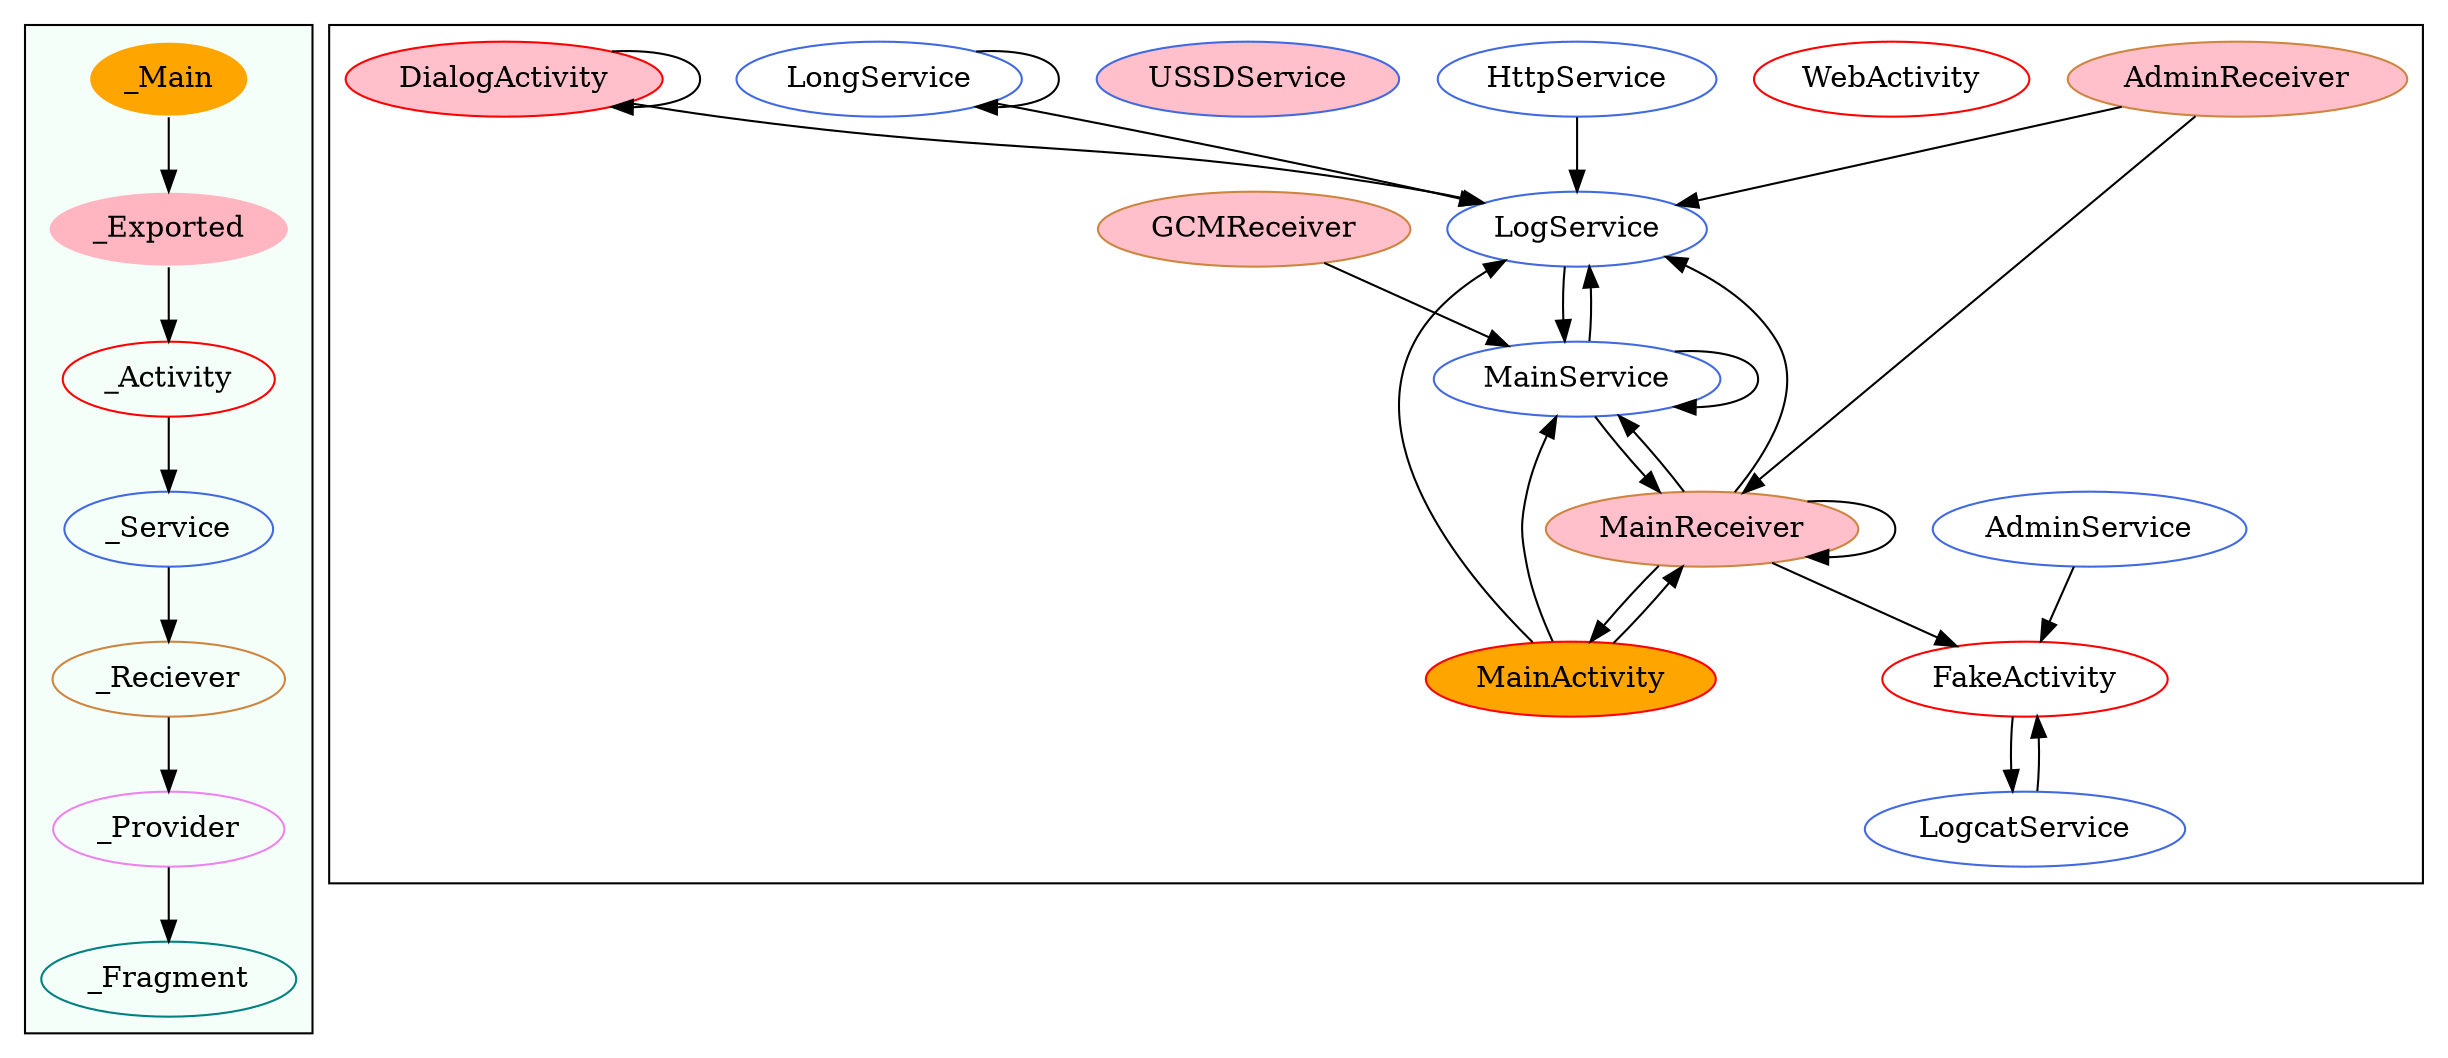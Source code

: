 digraph G {
subgraph cluster_legend{ 
bgcolor=mintcream;
_Activity[color = red];
_Service[color = royalblue];
_Provider[color = violet];
_Reciever[color = peru];
_Fragment[color = teal];
_Main[style=filled, fillcolor=orange, color = mintcream];
_Exported[style=filled, fillcolor=lightpink, color = mintcream];
_Main -> _Exported -> _Activity -> _Service -> _Reciever -> _Provider -> _Fragment; 
}
subgraph cluster_component{ 
DialogActivity[style=filled, fillcolor=pink, color = red];
WebActivity[color = red];
MainActivity[style=filled, fillcolor=orange, color = red];
MainActivity[color = red];
FakeActivity[color = red];
LogService[color = royalblue];
MainService[color = royalblue];
HttpService[color = royalblue];
USSDService[style=filled, fillcolor=pink, color = royalblue];
LogcatService[color = royalblue];
AdminService[color = royalblue];
LongService[color = royalblue];
AdminReceiver[style=filled, fillcolor=pink, color = peru];
MainReceiver[style=filled, fillcolor=pink, color = peru];
MainReceiver[style=filled, fillcolor=pink, color = peru];
GCMReceiver[style=filled, fillcolor=pink, color = peru];
DialogActivity->LogService;
DialogActivity->DialogActivity;
MainActivity->MainReceiver;
MainActivity->LogService;
MainActivity->MainService;
MainReceiver->MainReceiver;
MainReceiver->FakeActivity;
MainReceiver->LogService;
MainReceiver->MainService;
LogcatService->FakeActivity;
AdminService->FakeActivity;
GCMReceiver->MainService;
LogService->MainService;
MainService->LogService;
MainService->MainReceiver;
MainService->MainService;
AdminReceiver->MainReceiver;
AdminReceiver->LogService;
HttpService->LogService;
MainReceiver->MainActivity;
LongService->LogService;
LongService->LongService;
FakeActivity->LogcatService;
}
}
